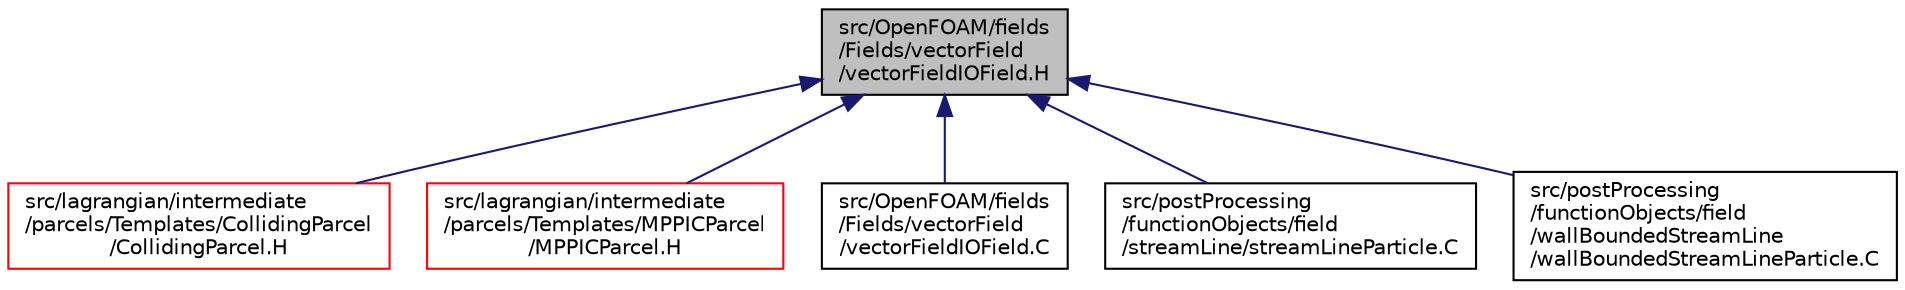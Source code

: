 digraph "src/OpenFOAM/fields/Fields/vectorField/vectorFieldIOField.H"
{
  bgcolor="transparent";
  edge [fontname="Helvetica",fontsize="10",labelfontname="Helvetica",labelfontsize="10"];
  node [fontname="Helvetica",fontsize="10",shape=record];
  Node1 [label="src/OpenFOAM/fields\l/Fields/vectorField\l/vectorFieldIOField.H",height=0.2,width=0.4,color="black", fillcolor="grey75", style="filled", fontcolor="black"];
  Node1 -> Node2 [dir="back",color="midnightblue",fontsize="10",style="solid",fontname="Helvetica"];
  Node2 [label="src/lagrangian/intermediate\l/parcels/Templates/CollidingParcel\l/CollidingParcel.H",height=0.2,width=0.4,color="red",URL="$a06716.html"];
  Node1 -> Node3 [dir="back",color="midnightblue",fontsize="10",style="solid",fontname="Helvetica"];
  Node3 [label="src/lagrangian/intermediate\l/parcels/Templates/MPPICParcel\l/MPPICParcel.H",height=0.2,width=0.4,color="red",URL="$a06736.html"];
  Node1 -> Node4 [dir="back",color="midnightblue",fontsize="10",style="solid",fontname="Helvetica"];
  Node4 [label="src/OpenFOAM/fields\l/Fields/vectorField\l/vectorFieldIOField.C",height=0.2,width=0.4,color="black",URL="$a08195.html",tooltip="vectorField with IO. "];
  Node1 -> Node5 [dir="back",color="midnightblue",fontsize="10",style="solid",fontname="Helvetica"];
  Node5 [label="src/postProcessing\l/functionObjects/field\l/streamLine/streamLineParticle.C",height=0.2,width=0.4,color="black",URL="$a09452.html"];
  Node1 -> Node6 [dir="back",color="midnightblue",fontsize="10",style="solid",fontname="Helvetica"];
  Node6 [label="src/postProcessing\l/functionObjects/field\l/wallBoundedStreamLine\l/wallBoundedStreamLineParticle.C",height=0.2,width=0.4,color="black",URL="$a09464.html"];
}
